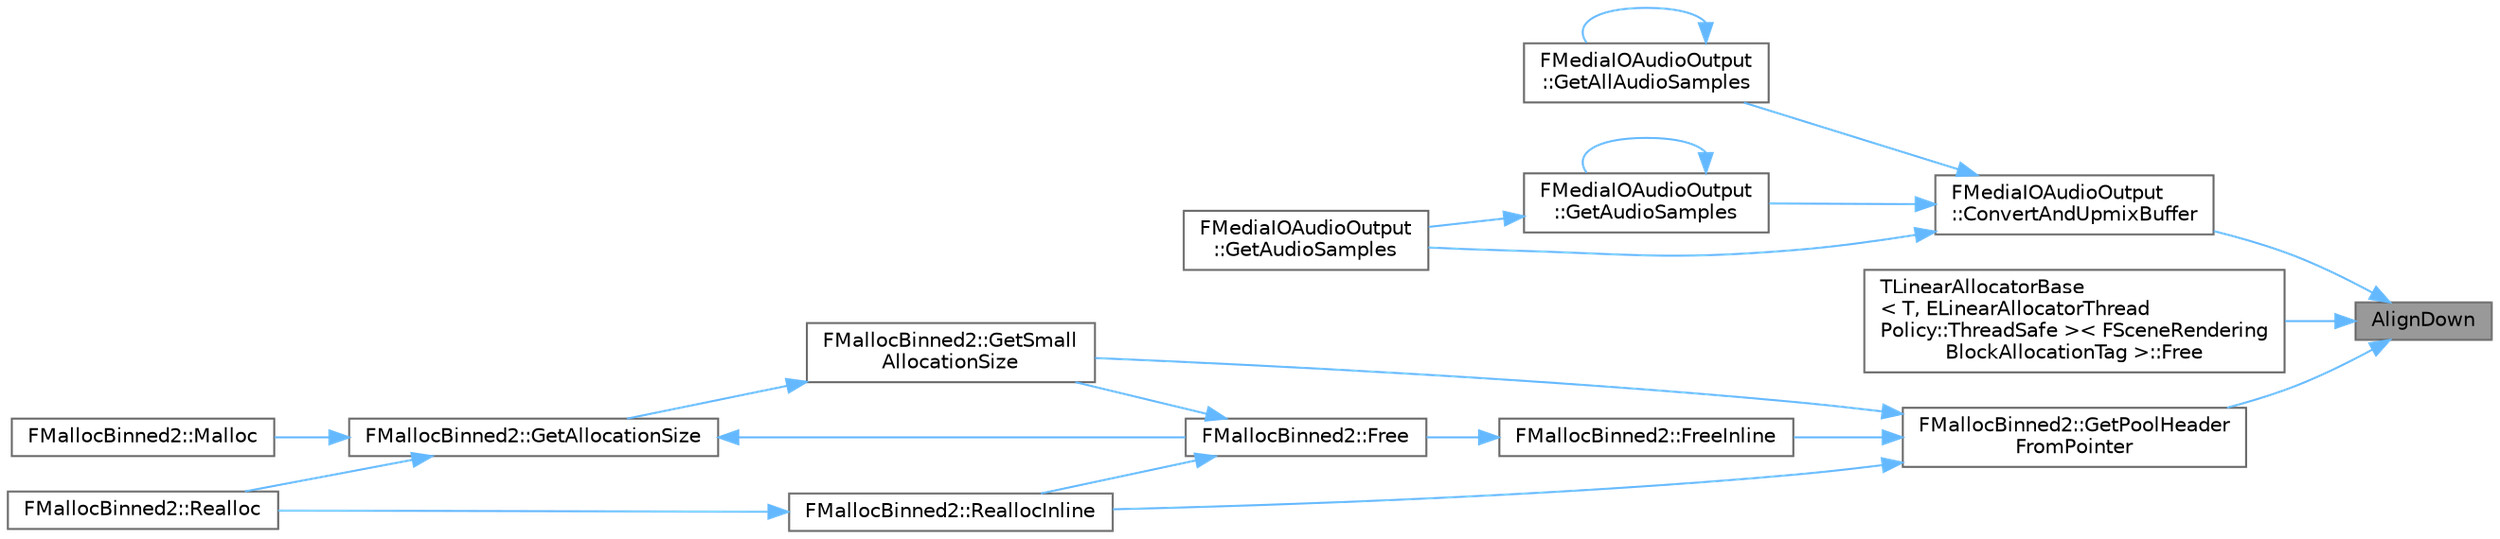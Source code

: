 digraph "AlignDown"
{
 // INTERACTIVE_SVG=YES
 // LATEX_PDF_SIZE
  bgcolor="transparent";
  edge [fontname=Helvetica,fontsize=10,labelfontname=Helvetica,labelfontsize=10];
  node [fontname=Helvetica,fontsize=10,shape=box,height=0.2,width=0.4];
  rankdir="RL";
  Node1 [id="Node000001",label="AlignDown",height=0.2,width=0.4,color="gray40", fillcolor="grey60", style="filled", fontcolor="black",tooltip="Aligns a value to the nearest lower multiple of 'Alignment', which must be a power of two."];
  Node1 -> Node2 [id="edge1_Node000001_Node000002",dir="back",color="steelblue1",style="solid",tooltip=" "];
  Node2 [id="Node000002",label="FMediaIOAudioOutput\l::ConvertAndUpmixBuffer",height=0.2,width=0.4,color="grey40", fillcolor="white", style="filled",URL="$d3/d9e/classFMediaIOAudioOutput.html#a95bdc3cacbb455177bd00af5b03cd6e5",tooltip=" "];
  Node2 -> Node3 [id="edge2_Node000002_Node000003",dir="back",color="steelblue1",style="solid",tooltip=" "];
  Node3 [id="Node000003",label="FMediaIOAudioOutput\l::GetAllAudioSamples",height=0.2,width=0.4,color="grey40", fillcolor="white", style="filled",URL="$d3/d9e/classFMediaIOAudioOutput.html#ae4ea3d748290b4c616200d4dd8bd7f05",tooltip=" "];
  Node3 -> Node3 [id="edge3_Node000003_Node000003",dir="back",color="steelblue1",style="solid",tooltip=" "];
  Node2 -> Node4 [id="edge4_Node000002_Node000004",dir="back",color="steelblue1",style="solid",tooltip=" "];
  Node4 [id="Node000004",label="FMediaIOAudioOutput\l::GetAudioSamples",height=0.2,width=0.4,color="grey40", fillcolor="white", style="filled",URL="$d3/d9e/classFMediaIOAudioOutput.html#ab41105476f6bc83f786d0d91a11a2c6b",tooltip="Get the audio sample that were accumulated."];
  Node4 -> Node4 [id="edge5_Node000004_Node000004",dir="back",color="steelblue1",style="solid",tooltip=" "];
  Node4 -> Node5 [id="edge6_Node000004_Node000005",dir="back",color="steelblue1",style="solid",tooltip=" "];
  Node5 [id="Node000005",label="FMediaIOAudioOutput\l::GetAudioSamples",height=0.2,width=0.4,color="grey40", fillcolor="white", style="filled",URL="$d3/d9e/classFMediaIOAudioOutput.html#a7f50d4b7e7485132918c3b34e66cfd56",tooltip=" "];
  Node2 -> Node5 [id="edge7_Node000002_Node000005",dir="back",color="steelblue1",style="solid",tooltip=" "];
  Node1 -> Node6 [id="edge8_Node000001_Node000006",dir="back",color="steelblue1",style="solid",tooltip=" "];
  Node6 [id="Node000006",label="TLinearAllocatorBase\l\< T, ELinearAllocatorThread\lPolicy::ThreadSafe \>\< FSceneRendering\lBlockAllocationTag \>::Free",height=0.2,width=0.4,color="grey40", fillcolor="white", style="filled",URL="$dd/d98/classTLinearAllocatorBase.html#addbd9a9df408f98a0b41a016cc443936",tooltip=" "];
  Node1 -> Node7 [id="edge9_Node000001_Node000007",dir="back",color="steelblue1",style="solid",tooltip=" "];
  Node7 [id="Node000007",label="FMallocBinned2::GetPoolHeader\lFromPointer",height=0.2,width=0.4,color="grey40", fillcolor="white", style="filled",URL="$d2/d2c/classFMallocBinned2.html#ab983b13e42539530324152d48f6f8f87",tooltip=" "];
  Node7 -> Node8 [id="edge10_Node000007_Node000008",dir="back",color="steelblue1",style="solid",tooltip=" "];
  Node8 [id="Node000008",label="FMallocBinned2::FreeInline",height=0.2,width=0.4,color="grey40", fillcolor="white", style="filled",URL="$d2/d2c/classFMallocBinned2.html#abd99605fc1c268f64ffead3469e6d2d6",tooltip=" "];
  Node8 -> Node9 [id="edge11_Node000008_Node000009",dir="back",color="steelblue1",style="solid",tooltip=" "];
  Node9 [id="Node000009",label="FMallocBinned2::Free",height=0.2,width=0.4,color="grey40", fillcolor="white", style="filled",URL="$d2/d2c/classFMallocBinned2.html#a1c1f0366a5bf71d62134f6b979856258",tooltip="Free."];
  Node9 -> Node10 [id="edge12_Node000009_Node000010",dir="back",color="steelblue1",style="solid",tooltip=" "];
  Node10 [id="Node000010",label="FMallocBinned2::GetSmall\lAllocationSize",height=0.2,width=0.4,color="grey40", fillcolor="white", style="filled",URL="$d2/d2c/classFMallocBinned2.html#a3638e2e1fc226ba26950845acedb34f7",tooltip=" "];
  Node10 -> Node11 [id="edge13_Node000010_Node000011",dir="back",color="steelblue1",style="solid",tooltip=" "];
  Node11 [id="Node000011",label="FMallocBinned2::GetAllocationSize",height=0.2,width=0.4,color="grey40", fillcolor="white", style="filled",URL="$d2/d2c/classFMallocBinned2.html#a27f6b3df4b04b4549e43ce489baff2e9",tooltip="If possible determine the size of the memory allocated at the given address."];
  Node11 -> Node9 [id="edge14_Node000011_Node000009",dir="back",color="steelblue1",style="solid",tooltip=" "];
  Node11 -> Node12 [id="edge15_Node000011_Node000012",dir="back",color="steelblue1",style="solid",tooltip=" "];
  Node12 [id="Node000012",label="FMallocBinned2::Malloc",height=0.2,width=0.4,color="grey40", fillcolor="white", style="filled",URL="$d2/d2c/classFMallocBinned2.html#a759783f0e0313e462f796d8ef9ae579c",tooltip="Malloc."];
  Node11 -> Node13 [id="edge16_Node000011_Node000013",dir="back",color="steelblue1",style="solid",tooltip=" "];
  Node13 [id="Node000013",label="FMallocBinned2::Realloc",height=0.2,width=0.4,color="grey40", fillcolor="white", style="filled",URL="$d2/d2c/classFMallocBinned2.html#a6724a0f70e6561301f7c55211f4e78d1",tooltip="Realloc."];
  Node9 -> Node14 [id="edge17_Node000009_Node000014",dir="back",color="steelblue1",style="solid",tooltip=" "];
  Node14 [id="Node000014",label="FMallocBinned2::ReallocInline",height=0.2,width=0.4,color="grey40", fillcolor="white", style="filled",URL="$d2/d2c/classFMallocBinned2.html#adf7f7aeca3e513ded0ce6961c951c887",tooltip=" "];
  Node14 -> Node13 [id="edge18_Node000014_Node000013",dir="back",color="steelblue1",style="solid",tooltip=" "];
  Node7 -> Node10 [id="edge19_Node000007_Node000010",dir="back",color="steelblue1",style="solid",tooltip=" "];
  Node7 -> Node14 [id="edge20_Node000007_Node000014",dir="back",color="steelblue1",style="solid",tooltip=" "];
}

